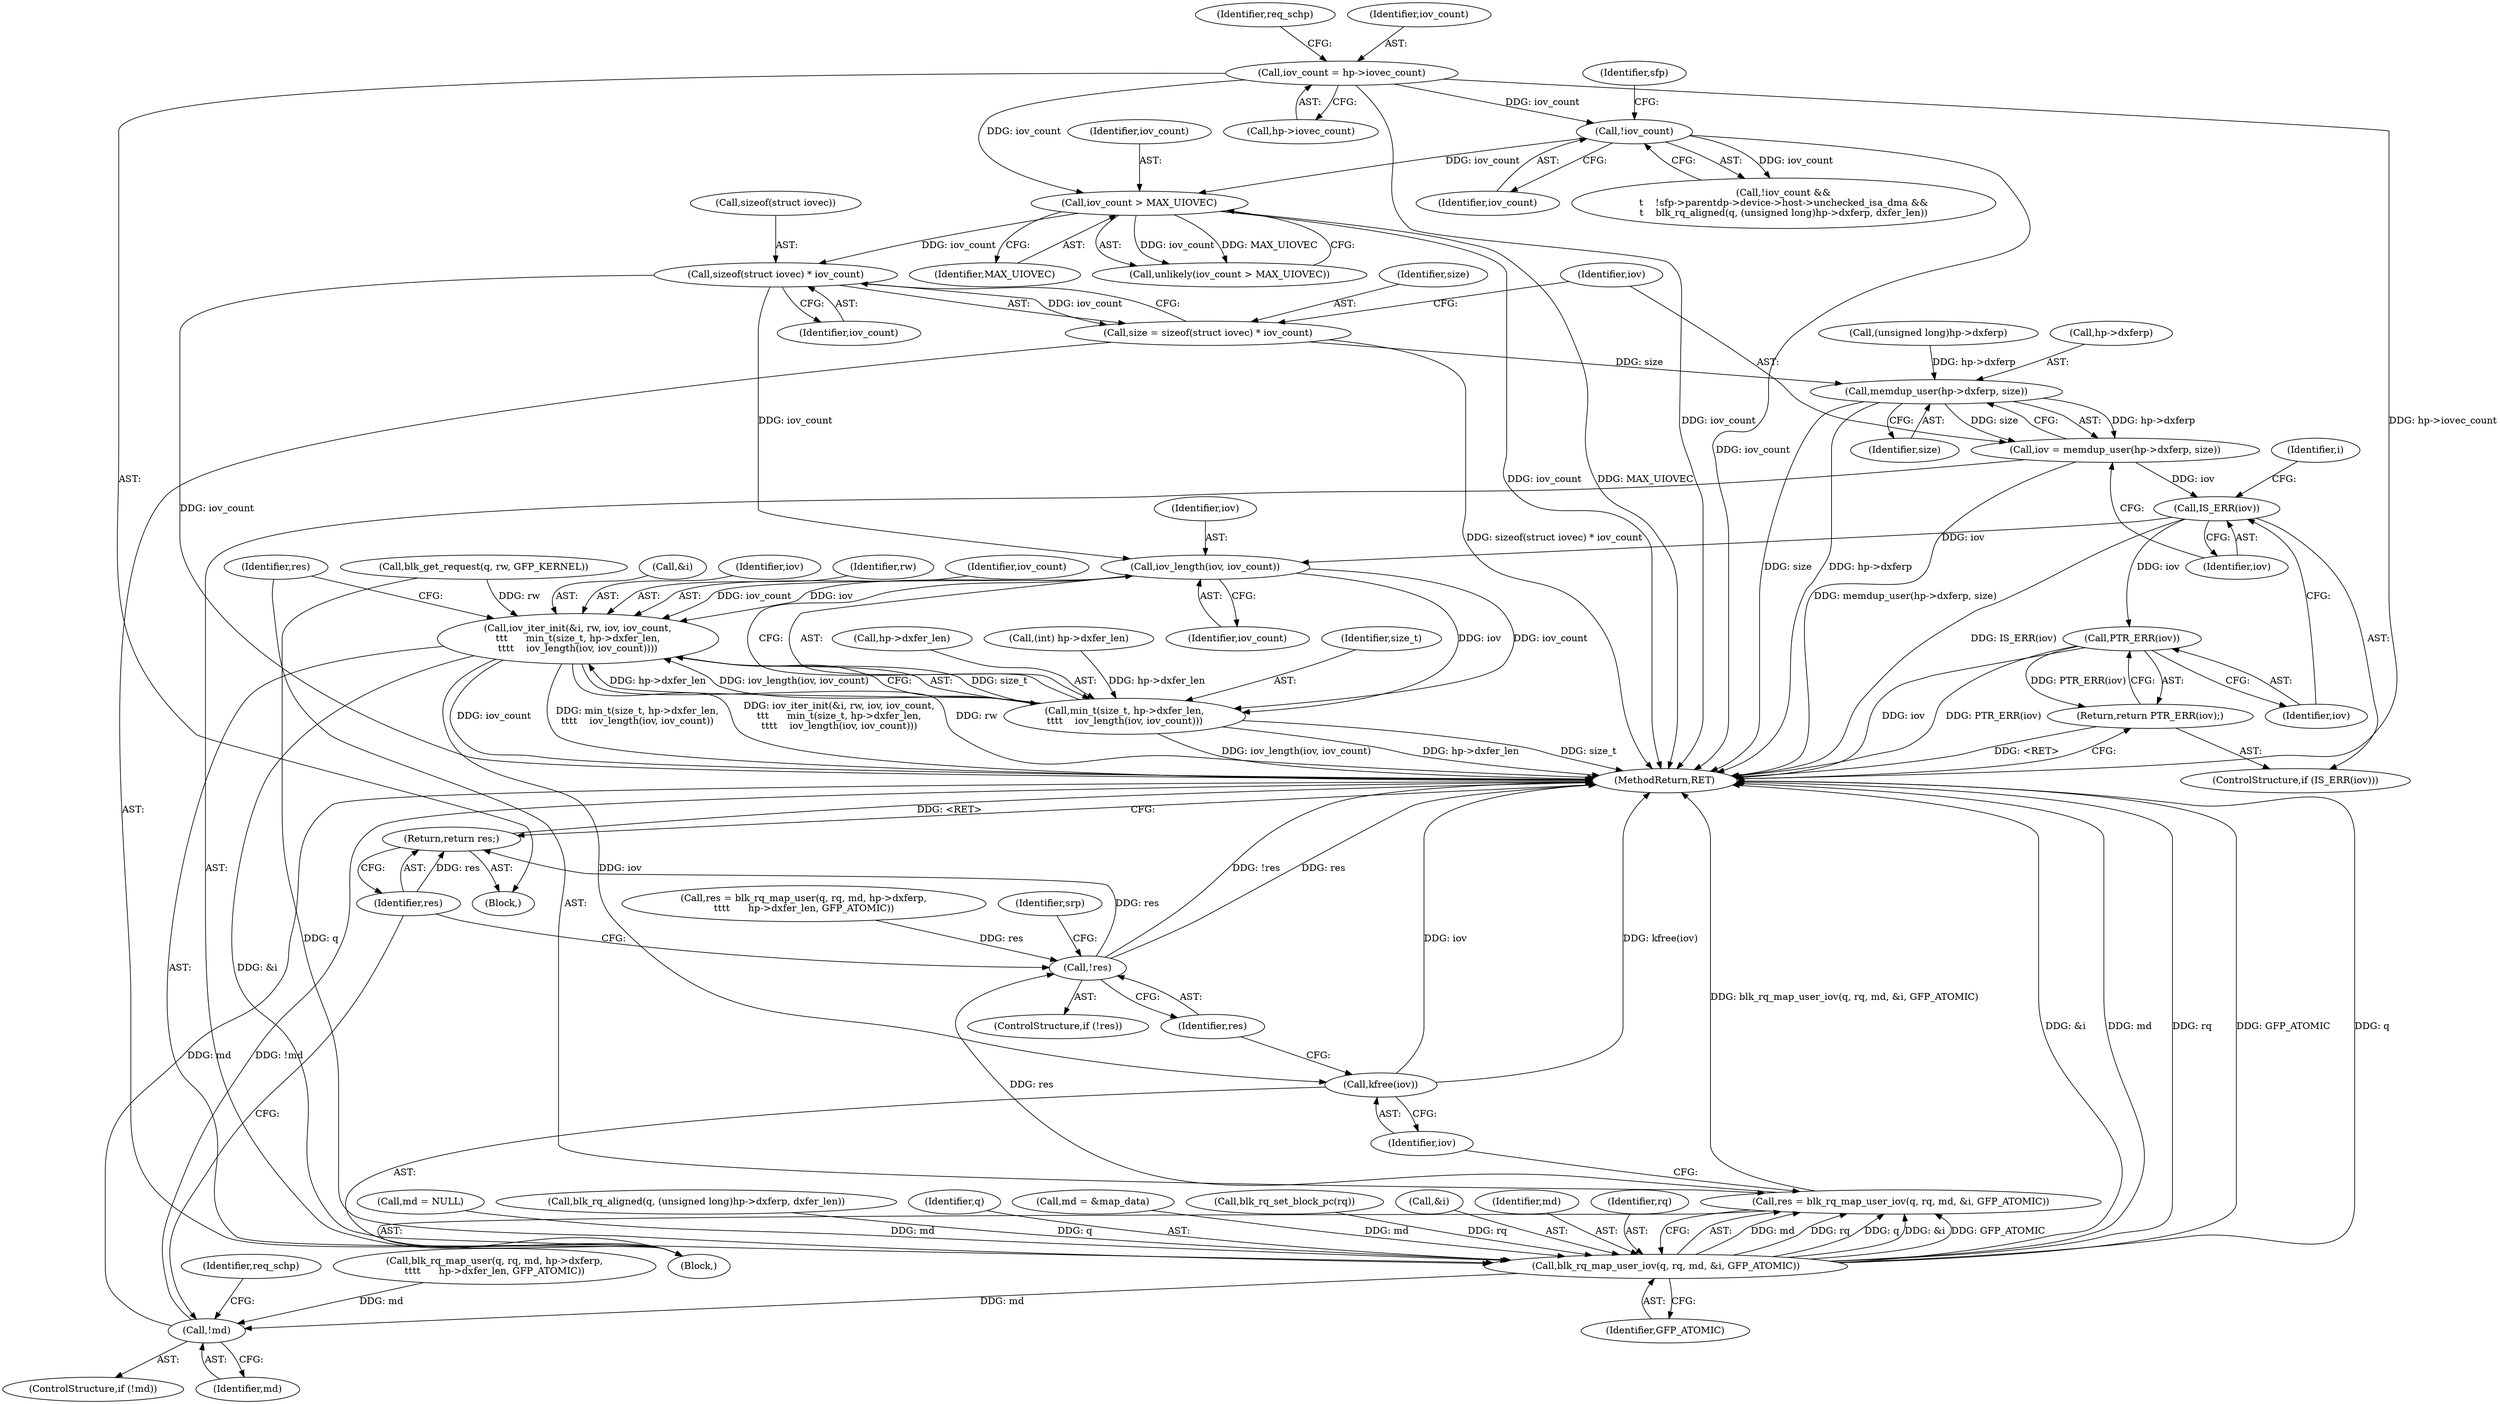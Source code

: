 digraph "0_linux_fdc81f45e9f57858da6351836507fbcf1b7583ee@API" {
"1000422" [label="(Call,sizeof(struct iovec) * iov_count)"];
"1000410" [label="(Call,iov_count > MAX_UIOVEC)"];
"1000299" [label="(Call,!iov_count)"];
"1000135" [label="(Call,iov_count = hp->iovec_count)"];
"1000420" [label="(Call,size = sizeof(struct iovec) * iov_count)"];
"1000430" [label="(Call,memdup_user(hp->dxferp, size))"];
"1000428" [label="(Call,iov = memdup_user(hp->dxferp, size))"];
"1000436" [label="(Call,IS_ERR(iov))"];
"1000439" [label="(Call,PTR_ERR(iov))"];
"1000438" [label="(Return,return PTR_ERR(iov);)"];
"1000452" [label="(Call,iov_length(iov, iov_count))"];
"1000441" [label="(Call,iov_iter_init(&i, rw, iov, iov_count,\n\t\t\t      min_t(size_t, hp->dxfer_len,\n\t\t\t\t    iov_length(iov, iov_count))))"];
"1000457" [label="(Call,blk_rq_map_user_iov(q, rq, md, &i, GFP_ATOMIC))"];
"1000455" [label="(Call,res = blk_rq_map_user_iov(q, rq, md, &i, GFP_ATOMIC))"];
"1000481" [label="(Call,!res)"];
"1000505" [label="(Return,return res;)"];
"1000492" [label="(Call,!md)"];
"1000464" [label="(Call,kfree(iov))"];
"1000447" [label="(Call,min_t(size_t, hp->dxfer_len,\n\t\t\t\t    iov_length(iov, iov_count)))"];
"1000465" [label="(Identifier,iov)"];
"1000438" [label="(Return,return PTR_ERR(iov);)"];
"1000320" [label="(Call,md = NULL)"];
"1000449" [label="(Call,hp->dxfer_len)"];
"1000409" [label="(Call,unlikely(iov_count > MAX_UIOVEC))"];
"1000142" [label="(Identifier,req_schp)"];
"1000445" [label="(Identifier,iov)"];
"1000457" [label="(Call,blk_rq_map_user_iov(q, rq, md, &i, GFP_ATOMIC))"];
"1000481" [label="(Call,!res)"];
"1000452" [label="(Call,iov_length(iov, iov_count))"];
"1000314" [label="(Call,(unsigned long)hp->dxferp)"];
"1000443" [label="(Identifier,i)"];
"1000412" [label="(Identifier,MAX_UIOVEC)"];
"1000123" [label="(Call,(int) hp->dxfer_len)"];
"1000436" [label="(Call,IS_ERR(iov))"];
"1000136" [label="(Identifier,iov_count)"];
"1000312" [label="(Call,blk_rq_aligned(q, (unsigned long)hp->dxferp, dxfer_len))"];
"1000300" [label="(Identifier,iov_count)"];
"1000135" [label="(Call,iov_count = hp->iovec_count)"];
"1000456" [label="(Identifier,res)"];
"1000447" [label="(Call,min_t(size_t, hp->dxfer_len,\n\t\t\t\t    iov_length(iov, iov_count)))"];
"1000491" [label="(ControlStructure,if (!md))"];
"1000422" [label="(Call,sizeof(struct iovec) * iov_count)"];
"1000497" [label="(Identifier,req_schp)"];
"1000440" [label="(Identifier,iov)"];
"1000464" [label="(Call,kfree(iov))"];
"1000467" [label="(Call,res = blk_rq_map_user(q, rq, md, hp->dxferp,\n\t\t\t\t      hp->dxfer_len, GFP_ATOMIC))"];
"1000411" [label="(Identifier,iov_count)"];
"1000421" [label="(Identifier,size)"];
"1000493" [label="(Identifier,md)"];
"1000469" [label="(Call,blk_rq_map_user(q, rq, md, hp->dxferp,\n\t\t\t\t      hp->dxfer_len, GFP_ATOMIC))"];
"1000439" [label="(Call,PTR_ERR(iov))"];
"1000458" [label="(Identifier,q)"];
"1000442" [label="(Call,&i)"];
"1000425" [label="(Identifier,iov_count)"];
"1000298" [label="(Call,!iov_count &&\n\t    !sfp->parentdp->device->host->unchecked_isa_dma &&\n\t    blk_rq_aligned(q, (unsigned long)hp->dxferp, dxfer_len))"];
"1000492" [label="(Call,!md)"];
"1000104" [label="(Block,)"];
"1000429" [label="(Identifier,iov)"];
"1000431" [label="(Call,hp->dxferp)"];
"1000486" [label="(Identifier,srp)"];
"1000423" [label="(Call,sizeof(struct iovec))"];
"1000324" [label="(Call,md = &map_data)"];
"1000448" [label="(Identifier,size_t)"];
"1000225" [label="(Call,blk_rq_set_block_pc(rq))"];
"1000437" [label="(Identifier,iov)"];
"1000463" [label="(Identifier,GFP_ATOMIC)"];
"1000212" [label="(Call,blk_get_request(q, rw, GFP_KERNEL))"];
"1000137" [label="(Call,hp->iovec_count)"];
"1000420" [label="(Call,size = sizeof(struct iovec) * iov_count)"];
"1000461" [label="(Call,&i)"];
"1000307" [label="(Identifier,sfp)"];
"1000430" [label="(Call,memdup_user(hp->dxferp, size))"];
"1000453" [label="(Identifier,iov)"];
"1000482" [label="(Identifier,res)"];
"1000410" [label="(Call,iov_count > MAX_UIOVEC)"];
"1000444" [label="(Identifier,rw)"];
"1000460" [label="(Identifier,md)"];
"1000505" [label="(Return,return res;)"];
"1000507" [label="(MethodReturn,RET)"];
"1000454" [label="(Identifier,iov_count)"];
"1000459" [label="(Identifier,rq)"];
"1000434" [label="(Identifier,size)"];
"1000455" [label="(Call,res = blk_rq_map_user_iov(q, rq, md, &i, GFP_ATOMIC))"];
"1000299" [label="(Call,!iov_count)"];
"1000435" [label="(ControlStructure,if (IS_ERR(iov)))"];
"1000506" [label="(Identifier,res)"];
"1000428" [label="(Call,iov = memdup_user(hp->dxferp, size))"];
"1000418" [label="(Block,)"];
"1000446" [label="(Identifier,iov_count)"];
"1000441" [label="(Call,iov_iter_init(&i, rw, iov, iov_count,\n\t\t\t      min_t(size_t, hp->dxfer_len,\n\t\t\t\t    iov_length(iov, iov_count))))"];
"1000480" [label="(ControlStructure,if (!res))"];
"1000422" -> "1000420"  [label="AST: "];
"1000422" -> "1000425"  [label="CFG: "];
"1000423" -> "1000422"  [label="AST: "];
"1000425" -> "1000422"  [label="AST: "];
"1000420" -> "1000422"  [label="CFG: "];
"1000422" -> "1000507"  [label="DDG: iov_count"];
"1000422" -> "1000420"  [label="DDG: iov_count"];
"1000410" -> "1000422"  [label="DDG: iov_count"];
"1000422" -> "1000452"  [label="DDG: iov_count"];
"1000410" -> "1000409"  [label="AST: "];
"1000410" -> "1000412"  [label="CFG: "];
"1000411" -> "1000410"  [label="AST: "];
"1000412" -> "1000410"  [label="AST: "];
"1000409" -> "1000410"  [label="CFG: "];
"1000410" -> "1000507"  [label="DDG: iov_count"];
"1000410" -> "1000507"  [label="DDG: MAX_UIOVEC"];
"1000410" -> "1000409"  [label="DDG: iov_count"];
"1000410" -> "1000409"  [label="DDG: MAX_UIOVEC"];
"1000299" -> "1000410"  [label="DDG: iov_count"];
"1000135" -> "1000410"  [label="DDG: iov_count"];
"1000299" -> "1000298"  [label="AST: "];
"1000299" -> "1000300"  [label="CFG: "];
"1000300" -> "1000299"  [label="AST: "];
"1000307" -> "1000299"  [label="CFG: "];
"1000298" -> "1000299"  [label="CFG: "];
"1000299" -> "1000507"  [label="DDG: iov_count"];
"1000299" -> "1000298"  [label="DDG: iov_count"];
"1000135" -> "1000299"  [label="DDG: iov_count"];
"1000135" -> "1000104"  [label="AST: "];
"1000135" -> "1000137"  [label="CFG: "];
"1000136" -> "1000135"  [label="AST: "];
"1000137" -> "1000135"  [label="AST: "];
"1000142" -> "1000135"  [label="CFG: "];
"1000135" -> "1000507"  [label="DDG: iov_count"];
"1000135" -> "1000507"  [label="DDG: hp->iovec_count"];
"1000420" -> "1000418"  [label="AST: "];
"1000421" -> "1000420"  [label="AST: "];
"1000429" -> "1000420"  [label="CFG: "];
"1000420" -> "1000507"  [label="DDG: sizeof(struct iovec) * iov_count"];
"1000420" -> "1000430"  [label="DDG: size"];
"1000430" -> "1000428"  [label="AST: "];
"1000430" -> "1000434"  [label="CFG: "];
"1000431" -> "1000430"  [label="AST: "];
"1000434" -> "1000430"  [label="AST: "];
"1000428" -> "1000430"  [label="CFG: "];
"1000430" -> "1000507"  [label="DDG: size"];
"1000430" -> "1000507"  [label="DDG: hp->dxferp"];
"1000430" -> "1000428"  [label="DDG: hp->dxferp"];
"1000430" -> "1000428"  [label="DDG: size"];
"1000314" -> "1000430"  [label="DDG: hp->dxferp"];
"1000428" -> "1000418"  [label="AST: "];
"1000429" -> "1000428"  [label="AST: "];
"1000437" -> "1000428"  [label="CFG: "];
"1000428" -> "1000507"  [label="DDG: memdup_user(hp->dxferp, size)"];
"1000428" -> "1000436"  [label="DDG: iov"];
"1000436" -> "1000435"  [label="AST: "];
"1000436" -> "1000437"  [label="CFG: "];
"1000437" -> "1000436"  [label="AST: "];
"1000440" -> "1000436"  [label="CFG: "];
"1000443" -> "1000436"  [label="CFG: "];
"1000436" -> "1000507"  [label="DDG: IS_ERR(iov)"];
"1000436" -> "1000439"  [label="DDG: iov"];
"1000436" -> "1000452"  [label="DDG: iov"];
"1000439" -> "1000438"  [label="AST: "];
"1000439" -> "1000440"  [label="CFG: "];
"1000440" -> "1000439"  [label="AST: "];
"1000438" -> "1000439"  [label="CFG: "];
"1000439" -> "1000507"  [label="DDG: iov"];
"1000439" -> "1000507"  [label="DDG: PTR_ERR(iov)"];
"1000439" -> "1000438"  [label="DDG: PTR_ERR(iov)"];
"1000438" -> "1000435"  [label="AST: "];
"1000507" -> "1000438"  [label="CFG: "];
"1000438" -> "1000507"  [label="DDG: <RET>"];
"1000452" -> "1000447"  [label="AST: "];
"1000452" -> "1000454"  [label="CFG: "];
"1000453" -> "1000452"  [label="AST: "];
"1000454" -> "1000452"  [label="AST: "];
"1000447" -> "1000452"  [label="CFG: "];
"1000452" -> "1000441"  [label="DDG: iov"];
"1000452" -> "1000441"  [label="DDG: iov_count"];
"1000452" -> "1000447"  [label="DDG: iov"];
"1000452" -> "1000447"  [label="DDG: iov_count"];
"1000441" -> "1000418"  [label="AST: "];
"1000441" -> "1000447"  [label="CFG: "];
"1000442" -> "1000441"  [label="AST: "];
"1000444" -> "1000441"  [label="AST: "];
"1000445" -> "1000441"  [label="AST: "];
"1000446" -> "1000441"  [label="AST: "];
"1000447" -> "1000441"  [label="AST: "];
"1000456" -> "1000441"  [label="CFG: "];
"1000441" -> "1000507"  [label="DDG: iov_count"];
"1000441" -> "1000507"  [label="DDG: min_t(size_t, hp->dxfer_len,\n\t\t\t\t    iov_length(iov, iov_count))"];
"1000441" -> "1000507"  [label="DDG: iov_iter_init(&i, rw, iov, iov_count,\n\t\t\t      min_t(size_t, hp->dxfer_len,\n\t\t\t\t    iov_length(iov, iov_count)))"];
"1000441" -> "1000507"  [label="DDG: rw"];
"1000212" -> "1000441"  [label="DDG: rw"];
"1000447" -> "1000441"  [label="DDG: size_t"];
"1000447" -> "1000441"  [label="DDG: hp->dxfer_len"];
"1000447" -> "1000441"  [label="DDG: iov_length(iov, iov_count)"];
"1000441" -> "1000457"  [label="DDG: &i"];
"1000441" -> "1000464"  [label="DDG: iov"];
"1000457" -> "1000455"  [label="AST: "];
"1000457" -> "1000463"  [label="CFG: "];
"1000458" -> "1000457"  [label="AST: "];
"1000459" -> "1000457"  [label="AST: "];
"1000460" -> "1000457"  [label="AST: "];
"1000461" -> "1000457"  [label="AST: "];
"1000463" -> "1000457"  [label="AST: "];
"1000455" -> "1000457"  [label="CFG: "];
"1000457" -> "1000507"  [label="DDG: &i"];
"1000457" -> "1000507"  [label="DDG: md"];
"1000457" -> "1000507"  [label="DDG: rq"];
"1000457" -> "1000507"  [label="DDG: GFP_ATOMIC"];
"1000457" -> "1000507"  [label="DDG: q"];
"1000457" -> "1000455"  [label="DDG: md"];
"1000457" -> "1000455"  [label="DDG: rq"];
"1000457" -> "1000455"  [label="DDG: q"];
"1000457" -> "1000455"  [label="DDG: &i"];
"1000457" -> "1000455"  [label="DDG: GFP_ATOMIC"];
"1000312" -> "1000457"  [label="DDG: q"];
"1000212" -> "1000457"  [label="DDG: q"];
"1000225" -> "1000457"  [label="DDG: rq"];
"1000324" -> "1000457"  [label="DDG: md"];
"1000320" -> "1000457"  [label="DDG: md"];
"1000457" -> "1000492"  [label="DDG: md"];
"1000455" -> "1000418"  [label="AST: "];
"1000456" -> "1000455"  [label="AST: "];
"1000465" -> "1000455"  [label="CFG: "];
"1000455" -> "1000507"  [label="DDG: blk_rq_map_user_iov(q, rq, md, &i, GFP_ATOMIC)"];
"1000455" -> "1000481"  [label="DDG: res"];
"1000481" -> "1000480"  [label="AST: "];
"1000481" -> "1000482"  [label="CFG: "];
"1000482" -> "1000481"  [label="AST: "];
"1000486" -> "1000481"  [label="CFG: "];
"1000506" -> "1000481"  [label="CFG: "];
"1000481" -> "1000507"  [label="DDG: !res"];
"1000481" -> "1000507"  [label="DDG: res"];
"1000467" -> "1000481"  [label="DDG: res"];
"1000481" -> "1000505"  [label="DDG: res"];
"1000505" -> "1000104"  [label="AST: "];
"1000505" -> "1000506"  [label="CFG: "];
"1000506" -> "1000505"  [label="AST: "];
"1000507" -> "1000505"  [label="CFG: "];
"1000505" -> "1000507"  [label="DDG: <RET>"];
"1000506" -> "1000505"  [label="DDG: res"];
"1000492" -> "1000491"  [label="AST: "];
"1000492" -> "1000493"  [label="CFG: "];
"1000493" -> "1000492"  [label="AST: "];
"1000497" -> "1000492"  [label="CFG: "];
"1000506" -> "1000492"  [label="CFG: "];
"1000492" -> "1000507"  [label="DDG: md"];
"1000492" -> "1000507"  [label="DDG: !md"];
"1000469" -> "1000492"  [label="DDG: md"];
"1000464" -> "1000418"  [label="AST: "];
"1000464" -> "1000465"  [label="CFG: "];
"1000465" -> "1000464"  [label="AST: "];
"1000482" -> "1000464"  [label="CFG: "];
"1000464" -> "1000507"  [label="DDG: iov"];
"1000464" -> "1000507"  [label="DDG: kfree(iov)"];
"1000448" -> "1000447"  [label="AST: "];
"1000449" -> "1000447"  [label="AST: "];
"1000447" -> "1000507"  [label="DDG: iov_length(iov, iov_count)"];
"1000447" -> "1000507"  [label="DDG: hp->dxfer_len"];
"1000447" -> "1000507"  [label="DDG: size_t"];
"1000123" -> "1000447"  [label="DDG: hp->dxfer_len"];
}
